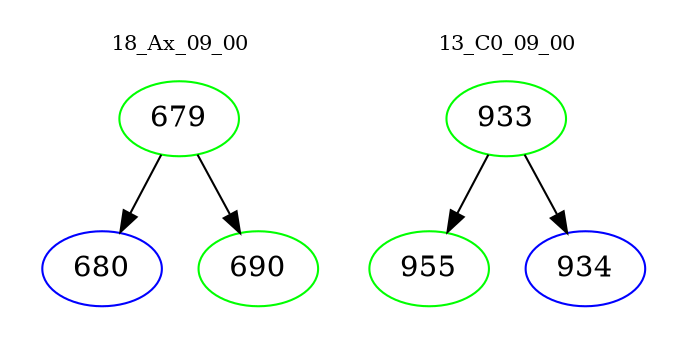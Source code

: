 digraph{
subgraph cluster_0 {
color = white
label = "18_Ax_09_00";
fontsize=10;
T0_679 [label="679", color="green"]
T0_679 -> T0_680 [color="black"]
T0_680 [label="680", color="blue"]
T0_679 -> T0_690 [color="black"]
T0_690 [label="690", color="green"]
}
subgraph cluster_1 {
color = white
label = "13_C0_09_00";
fontsize=10;
T1_933 [label="933", color="green"]
T1_933 -> T1_955 [color="black"]
T1_955 [label="955", color="green"]
T1_933 -> T1_934 [color="black"]
T1_934 [label="934", color="blue"]
}
}
